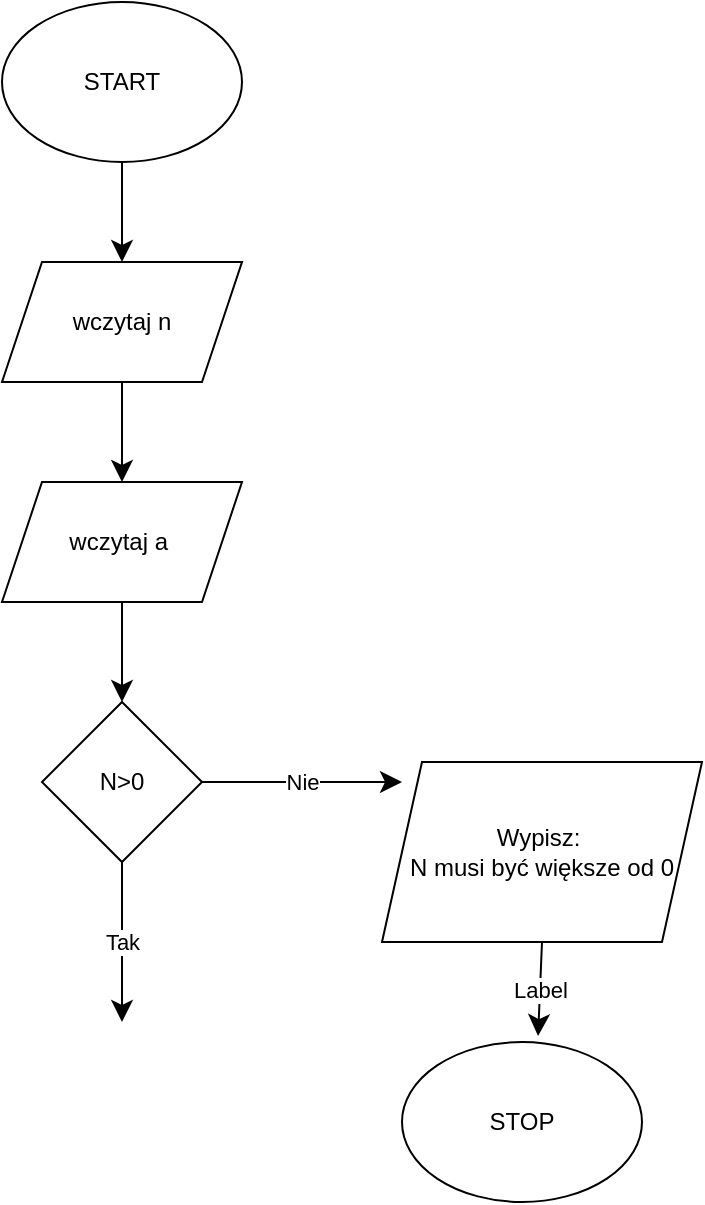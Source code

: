 <mxfile version="28.2.7">
  <diagram id="C5RBs43oDa-KdzZeNtuy" name="Page-1">
    <mxGraphModel dx="652" dy="806" grid="1" gridSize="10" guides="1" tooltips="1" connect="1" arrows="1" fold="1" page="1" pageScale="1" pageWidth="827" pageHeight="1169" math="0" shadow="0">
      <root>
        <mxCell id="WIyWlLk6GJQsqaUBKTNV-0" />
        <mxCell id="WIyWlLk6GJQsqaUBKTNV-1" parent="WIyWlLk6GJQsqaUBKTNV-0" />
        <mxCell id="BrE3IOxFYAcDRX37Hky6-0" value="START" style="ellipse;whiteSpace=wrap;html=1;" vertex="1" parent="WIyWlLk6GJQsqaUBKTNV-1">
          <mxGeometry x="220" y="80" width="120" height="80" as="geometry" />
        </mxCell>
        <mxCell id="BrE3IOxFYAcDRX37Hky6-4" value="" style="endArrow=classic;html=1;rounded=0;fontSize=12;startSize=8;endSize=8;curved=1;exitX=0.5;exitY=1;exitDx=0;exitDy=0;" edge="1" parent="WIyWlLk6GJQsqaUBKTNV-1" source="BrE3IOxFYAcDRX37Hky6-0">
          <mxGeometry relative="1" as="geometry">
            <mxPoint x="330" y="130" as="sourcePoint" />
            <mxPoint x="280" y="210" as="targetPoint" />
          </mxGeometry>
        </mxCell>
        <mxCell id="BrE3IOxFYAcDRX37Hky6-7" value="wczytaj n" style="shape=parallelogram;perimeter=parallelogramPerimeter;whiteSpace=wrap;html=1;fixedSize=1;" vertex="1" parent="WIyWlLk6GJQsqaUBKTNV-1">
          <mxGeometry x="220" y="210" width="120" height="60" as="geometry" />
        </mxCell>
        <mxCell id="BrE3IOxFYAcDRX37Hky6-8" value="" style="endArrow=classic;html=1;rounded=0;fontSize=12;startSize=8;endSize=8;curved=1;exitX=0.5;exitY=1;exitDx=0;exitDy=0;" edge="1" parent="WIyWlLk6GJQsqaUBKTNV-1" source="BrE3IOxFYAcDRX37Hky6-7">
          <mxGeometry relative="1" as="geometry">
            <mxPoint x="290" y="420" as="sourcePoint" />
            <mxPoint x="280" y="320" as="targetPoint" />
          </mxGeometry>
        </mxCell>
        <mxCell id="BrE3IOxFYAcDRX37Hky6-11" value="wczytaj a&amp;nbsp;" style="shape=parallelogram;perimeter=parallelogramPerimeter;whiteSpace=wrap;html=1;fixedSize=1;" vertex="1" parent="WIyWlLk6GJQsqaUBKTNV-1">
          <mxGeometry x="220" y="320" width="120" height="60" as="geometry" />
        </mxCell>
        <mxCell id="BrE3IOxFYAcDRX37Hky6-12" value="N&amp;gt;0" style="rhombus;whiteSpace=wrap;html=1;" vertex="1" parent="WIyWlLk6GJQsqaUBKTNV-1">
          <mxGeometry x="240" y="430" width="80" height="80" as="geometry" />
        </mxCell>
        <mxCell id="BrE3IOxFYAcDRX37Hky6-13" value="" style="endArrow=classic;html=1;rounded=0;fontSize=12;startSize=8;endSize=8;curved=1;exitX=0.5;exitY=1;exitDx=0;exitDy=0;entryX=0.5;entryY=0;entryDx=0;entryDy=0;" edge="1" parent="WIyWlLk6GJQsqaUBKTNV-1" source="BrE3IOxFYAcDRX37Hky6-11" target="BrE3IOxFYAcDRX37Hky6-12">
          <mxGeometry relative="1" as="geometry">
            <mxPoint x="290" y="420" as="sourcePoint" />
            <mxPoint x="390" y="420" as="targetPoint" />
          </mxGeometry>
        </mxCell>
        <mxCell id="BrE3IOxFYAcDRX37Hky6-16" value="" style="endArrow=classic;html=1;rounded=0;fontSize=12;startSize=8;endSize=8;curved=1;exitX=1;exitY=0.5;exitDx=0;exitDy=0;" edge="1" parent="WIyWlLk6GJQsqaUBKTNV-1" source="BrE3IOxFYAcDRX37Hky6-12">
          <mxGeometry relative="1" as="geometry">
            <mxPoint x="290" y="420" as="sourcePoint" />
            <mxPoint x="420" y="470" as="targetPoint" />
          </mxGeometry>
        </mxCell>
        <mxCell id="BrE3IOxFYAcDRX37Hky6-17" value="Nie" style="edgeLabel;resizable=0;html=1;;align=center;verticalAlign=middle;" connectable="0" vertex="1" parent="BrE3IOxFYAcDRX37Hky6-16">
          <mxGeometry relative="1" as="geometry" />
        </mxCell>
        <mxCell id="BrE3IOxFYAcDRX37Hky6-18" value="" style="endArrow=classic;html=1;rounded=0;fontSize=12;startSize=8;endSize=8;curved=1;exitX=0.5;exitY=1;exitDx=0;exitDy=0;" edge="1" parent="WIyWlLk6GJQsqaUBKTNV-1" source="BrE3IOxFYAcDRX37Hky6-12">
          <mxGeometry relative="1" as="geometry">
            <mxPoint x="290" y="420" as="sourcePoint" />
            <mxPoint x="280" y="590" as="targetPoint" />
          </mxGeometry>
        </mxCell>
        <mxCell id="BrE3IOxFYAcDRX37Hky6-19" value="Tak" style="edgeLabel;resizable=0;html=1;;align=center;verticalAlign=middle;" connectable="0" vertex="1" parent="BrE3IOxFYAcDRX37Hky6-18">
          <mxGeometry relative="1" as="geometry" />
        </mxCell>
        <mxCell id="BrE3IOxFYAcDRX37Hky6-20" value="&lt;div&gt;Wypisz:&amp;nbsp;&lt;/div&gt;&lt;div&gt;N musi być większe od 0&lt;/div&gt;" style="shape=parallelogram;perimeter=parallelogramPerimeter;whiteSpace=wrap;html=1;fixedSize=1;" vertex="1" parent="WIyWlLk6GJQsqaUBKTNV-1">
          <mxGeometry x="410" y="460" width="160" height="90" as="geometry" />
        </mxCell>
        <mxCell id="BrE3IOxFYAcDRX37Hky6-21" value="STOP" style="ellipse;whiteSpace=wrap;html=1;" vertex="1" parent="WIyWlLk6GJQsqaUBKTNV-1">
          <mxGeometry x="420" y="600" width="120" height="80" as="geometry" />
        </mxCell>
        <mxCell id="BrE3IOxFYAcDRX37Hky6-22" value="" style="endArrow=classic;html=1;rounded=0;fontSize=12;startSize=8;endSize=8;curved=1;exitX=0.5;exitY=1;exitDx=0;exitDy=0;entryX=0.567;entryY=-0.037;entryDx=0;entryDy=0;entryPerimeter=0;" edge="1" parent="WIyWlLk6GJQsqaUBKTNV-1" source="BrE3IOxFYAcDRX37Hky6-20" target="BrE3IOxFYAcDRX37Hky6-21">
          <mxGeometry relative="1" as="geometry">
            <mxPoint x="290" y="420" as="sourcePoint" />
            <mxPoint x="390" y="420" as="targetPoint" />
          </mxGeometry>
        </mxCell>
        <mxCell id="BrE3IOxFYAcDRX37Hky6-23" value="Label" style="edgeLabel;resizable=0;html=1;;align=center;verticalAlign=middle;" connectable="0" vertex="1" parent="BrE3IOxFYAcDRX37Hky6-22">
          <mxGeometry relative="1" as="geometry" />
        </mxCell>
      </root>
    </mxGraphModel>
  </diagram>
</mxfile>
